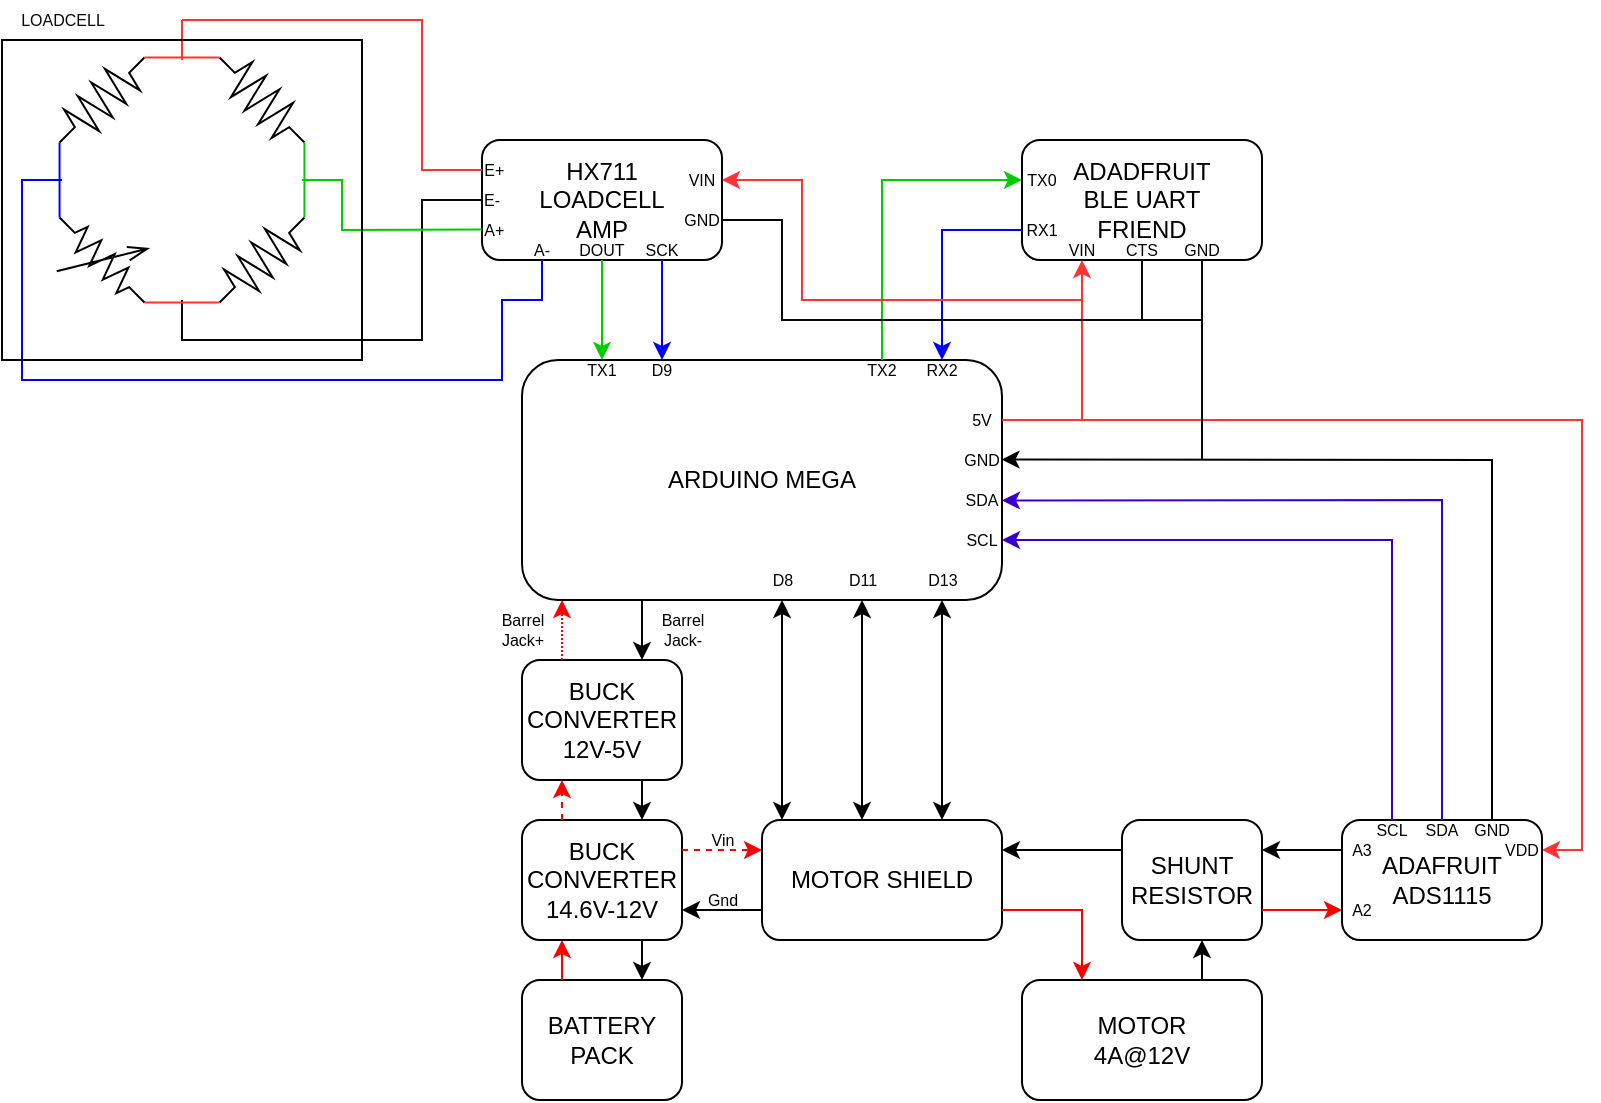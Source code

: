 <mxfile version="15.9.4" type="device"><diagram id="m8bNTgm-p7oLCwF1uOzk" name="Page-1"><mxGraphModel dx="1046" dy="1016" grid="1" gridSize="10" guides="1" tooltips="1" connect="1" arrows="1" fold="1" page="1" pageScale="1" pageWidth="850" pageHeight="1100" math="0" shadow="0"><root><mxCell id="0"/><mxCell id="1" parent="0"/><mxCell id="TB-AATVovurWFWzKmIdh-1" value="ARDUINO MEGA" style="rounded=1;whiteSpace=wrap;html=1;" vertex="1" parent="1"><mxGeometry x="1170" y="490" width="240" height="120" as="geometry"/></mxCell><mxCell id="TB-AATVovurWFWzKmIdh-4" value="BUCK CONVERTER 12V-5V" style="rounded=1;whiteSpace=wrap;html=1;" vertex="1" parent="1"><mxGeometry x="1170" y="640" width="80" height="60" as="geometry"/></mxCell><mxCell id="TB-AATVovurWFWzKmIdh-5" value="BATTERY PACK" style="rounded=1;whiteSpace=wrap;html=1;" vertex="1" parent="1"><mxGeometry x="1170" y="800" width="80" height="60" as="geometry"/></mxCell><mxCell id="TB-AATVovurWFWzKmIdh-6" value="" style="endArrow=classic;html=1;rounded=0;jumpStyle=none;exitX=0.25;exitY=0;exitDx=0;exitDy=0;entryX=0.25;entryY=1;entryDx=0;entryDy=0;fillColor=#e51400;strokeColor=#FA0000;dashed=1;dashPattern=1 1;" edge="1" parent="1" source="TB-AATVovurWFWzKmIdh-4"><mxGeometry width="50" height="50" relative="1" as="geometry"><mxPoint x="1220" y="660" as="sourcePoint"/><mxPoint x="1190" y="610" as="targetPoint"/></mxGeometry></mxCell><mxCell id="TB-AATVovurWFWzKmIdh-7" value="" style="endArrow=classic;html=1;rounded=0;jumpStyle=none;exitX=0.25;exitY=0;exitDx=0;exitDy=0;entryX=0.25;entryY=1;entryDx=0;entryDy=0;fillColor=#e51400;strokeColor=#FA0000;" edge="1" parent="1" source="TB-AATVovurWFWzKmIdh-5" target="TB-AATVovurWFWzKmIdh-10"><mxGeometry width="50" height="50" relative="1" as="geometry"><mxPoint x="1200" y="760" as="sourcePoint"/><mxPoint x="1190" y="810" as="targetPoint"/></mxGeometry></mxCell><mxCell id="TB-AATVovurWFWzKmIdh-8" value="" style="endArrow=classic;html=1;rounded=0;strokeColor=#000000;jumpStyle=none;entryX=0.75;entryY=0;entryDx=0;entryDy=0;exitX=0.75;exitY=1;exitDx=0;exitDy=0;" edge="1" parent="1" source="TB-AATVovurWFWzKmIdh-10" target="TB-AATVovurWFWzKmIdh-5"><mxGeometry width="50" height="50" relative="1" as="geometry"><mxPoint x="1270" y="780" as="sourcePoint"/><mxPoint x="1270" y="790" as="targetPoint"/><Array as="points"/></mxGeometry></mxCell><mxCell id="TB-AATVovurWFWzKmIdh-9" value="" style="endArrow=classic;html=1;rounded=0;strokeColor=#000000;jumpStyle=none;entryX=0.75;entryY=0;entryDx=0;entryDy=0;exitX=0.25;exitY=1;exitDx=0;exitDy=0;" edge="1" parent="1" target="TB-AATVovurWFWzKmIdh-4" source="TB-AATVovurWFWzKmIdh-1"><mxGeometry width="50" height="50" relative="1" as="geometry"><mxPoint x="1250" y="610" as="sourcePoint"/><mxPoint x="1240" y="650" as="targetPoint"/></mxGeometry></mxCell><mxCell id="TB-AATVovurWFWzKmIdh-10" value="BUCK CONVERTER 14.6V-12V" style="rounded=1;whiteSpace=wrap;html=1;" vertex="1" parent="1"><mxGeometry x="1170" y="720" width="80" height="60" as="geometry"/></mxCell><mxCell id="TB-AATVovurWFWzKmIdh-11" value="" style="endArrow=classic;html=1;rounded=0;jumpStyle=none;exitX=0.25;exitY=0;exitDx=0;exitDy=0;entryX=0.25;entryY=1;entryDx=0;entryDy=0;fillColor=#e51400;strokeColor=#FA0000;dashed=1;" edge="1" parent="1" source="TB-AATVovurWFWzKmIdh-10" target="TB-AATVovurWFWzKmIdh-4"><mxGeometry width="50" height="50" relative="1" as="geometry"><mxPoint x="1220" y="760" as="sourcePoint"/><mxPoint x="1190" y="710" as="targetPoint"/></mxGeometry></mxCell><mxCell id="TB-AATVovurWFWzKmIdh-12" value="" style="endArrow=classic;html=1;rounded=0;strokeColor=#000000;jumpStyle=none;entryX=0.75;entryY=0;entryDx=0;entryDy=0;" edge="1" parent="1" target="TB-AATVovurWFWzKmIdh-10"><mxGeometry width="50" height="50" relative="1" as="geometry"><mxPoint x="1230" y="700" as="sourcePoint"/><mxPoint x="1240" y="750" as="targetPoint"/></mxGeometry></mxCell><mxCell id="TB-AATVovurWFWzKmIdh-13" value="Barrel&lt;br style=&quot;font-size: 8px;&quot;&gt;Jack+" style="text;html=1;align=center;verticalAlign=middle;resizable=0;points=[];autosize=1;strokeColor=none;fillColor=none;fontSize=8;" vertex="1" parent="1"><mxGeometry x="1150" y="610" width="40" height="30" as="geometry"/></mxCell><mxCell id="TB-AATVovurWFWzKmIdh-14" value="Barrel&lt;br style=&quot;font-size: 8px;&quot;&gt;Jack-" style="text;html=1;align=center;verticalAlign=middle;resizable=0;points=[];autosize=1;strokeColor=none;fillColor=none;fontSize=8;" vertex="1" parent="1"><mxGeometry x="1230" y="610" width="40" height="30" as="geometry"/></mxCell><mxCell id="TB-AATVovurWFWzKmIdh-15" value="MOTOR SHIELD" style="rounded=1;whiteSpace=wrap;html=1;" vertex="1" parent="1"><mxGeometry x="1290" y="720" width="120" height="60" as="geometry"/></mxCell><mxCell id="TB-AATVovurWFWzKmIdh-16" value="" style="endArrow=classic;html=1;rounded=0;jumpStyle=none;exitX=1;exitY=0.25;exitDx=0;exitDy=0;entryX=0;entryY=0.25;entryDx=0;entryDy=0;fillColor=#e51400;strokeColor=#FA0000;dashed=1;" edge="1" parent="1" source="TB-AATVovurWFWzKmIdh-10" target="TB-AATVovurWFWzKmIdh-15"><mxGeometry width="50" height="50" relative="1" as="geometry"><mxPoint x="1200" y="730" as="sourcePoint"/><mxPoint x="1200" y="710" as="targetPoint"/></mxGeometry></mxCell><mxCell id="TB-AATVovurWFWzKmIdh-17" value="" style="endArrow=classic;html=1;rounded=0;strokeColor=#000000;jumpStyle=none;entryX=1;entryY=0.75;entryDx=0;entryDy=0;exitX=0;exitY=0.75;exitDx=0;exitDy=0;" edge="1" parent="1" source="TB-AATVovurWFWzKmIdh-15" target="TB-AATVovurWFWzKmIdh-10"><mxGeometry width="50" height="50" relative="1" as="geometry"><mxPoint x="1240" y="710" as="sourcePoint"/><mxPoint x="1240" y="730" as="targetPoint"/></mxGeometry></mxCell><mxCell id="TB-AATVovurWFWzKmIdh-18" value="Vin" style="text;html=1;align=center;verticalAlign=middle;resizable=0;points=[];autosize=1;strokeColor=none;fillColor=none;fontSize=8;" vertex="1" parent="1"><mxGeometry x="1255" y="720" width="30" height="20" as="geometry"/></mxCell><mxCell id="TB-AATVovurWFWzKmIdh-19" value="Gnd" style="text;html=1;align=center;verticalAlign=middle;resizable=0;points=[];autosize=1;strokeColor=none;fillColor=none;fontSize=8;" vertex="1" parent="1"><mxGeometry x="1255" y="750" width="30" height="20" as="geometry"/></mxCell><mxCell id="TB-AATVovurWFWzKmIdh-21" value="" style="endArrow=classic;startArrow=classic;html=1;rounded=0;entryX=0.75;entryY=1;entryDx=0;entryDy=0;exitX=0.5;exitY=0;exitDx=0;exitDy=0;" edge="1" parent="1"><mxGeometry width="50" height="50" relative="1" as="geometry"><mxPoint x="1300" y="720" as="sourcePoint"/><mxPoint x="1300" y="610" as="targetPoint"/></mxGeometry></mxCell><mxCell id="TB-AATVovurWFWzKmIdh-24" value="" style="endArrow=classic;startArrow=classic;html=1;rounded=0;entryX=0.75;entryY=1;entryDx=0;entryDy=0;exitX=0.5;exitY=0;exitDx=0;exitDy=0;" edge="1" parent="1"><mxGeometry width="50" height="50" relative="1" as="geometry"><mxPoint x="1380" y="720" as="sourcePoint"/><mxPoint x="1380" y="610" as="targetPoint"/></mxGeometry></mxCell><mxCell id="TB-AATVovurWFWzKmIdh-26" value="" style="endArrow=classic;startArrow=classic;html=1;rounded=0;entryX=0.75;entryY=1;entryDx=0;entryDy=0;exitX=0.5;exitY=0;exitDx=0;exitDy=0;" edge="1" parent="1"><mxGeometry width="50" height="50" relative="1" as="geometry"><mxPoint x="1340" y="720" as="sourcePoint"/><mxPoint x="1340" y="610" as="targetPoint"/></mxGeometry></mxCell><mxCell id="TB-AATVovurWFWzKmIdh-28" value="D8" style="text;html=1;align=center;verticalAlign=middle;resizable=0;points=[];autosize=1;strokeColor=none;fillColor=none;fontSize=8;" vertex="1" parent="1"><mxGeometry x="1285" y="590" width="30" height="20" as="geometry"/></mxCell><mxCell id="TB-AATVovurWFWzKmIdh-29" value="D11" style="text;html=1;align=center;verticalAlign=middle;resizable=0;points=[];autosize=1;strokeColor=none;fillColor=none;fontSize=8;" vertex="1" parent="1"><mxGeometry x="1325" y="590" width="30" height="20" as="geometry"/></mxCell><mxCell id="TB-AATVovurWFWzKmIdh-30" value="D13" style="text;html=1;align=center;verticalAlign=middle;resizable=0;points=[];autosize=1;strokeColor=none;fillColor=none;fontSize=8;" vertex="1" parent="1"><mxGeometry x="1365" y="590" width="30" height="20" as="geometry"/></mxCell><mxCell id="TB-AATVovurWFWzKmIdh-31" value="MOTOR&lt;br&gt;4A@12V" style="rounded=1;whiteSpace=wrap;html=1;" vertex="1" parent="1"><mxGeometry x="1420" y="800" width="120" height="60" as="geometry"/></mxCell><mxCell id="TB-AATVovurWFWzKmIdh-32" value="" style="endArrow=classic;html=1;rounded=0;jumpStyle=none;exitX=1;exitY=0.75;exitDx=0;exitDy=0;fillColor=#e51400;strokeColor=#FA0000;entryX=0.25;entryY=0;entryDx=0;entryDy=0;" edge="1" parent="1" source="TB-AATVovurWFWzKmIdh-15" target="TB-AATVovurWFWzKmIdh-31"><mxGeometry width="50" height="50" relative="1" as="geometry"><mxPoint x="1440" y="770" as="sourcePoint"/><mxPoint x="1520" y="770" as="targetPoint"/><Array as="points"><mxPoint x="1450" y="765"/></Array></mxGeometry></mxCell><mxCell id="TB-AATVovurWFWzKmIdh-33" value="SHUNT RESISTOR" style="rounded=1;whiteSpace=wrap;html=1;" vertex="1" parent="1"><mxGeometry x="1470" y="720" width="70" height="60" as="geometry"/></mxCell><mxCell id="TB-AATVovurWFWzKmIdh-34" value="" style="endArrow=classic;html=1;rounded=0;strokeColor=#000000;jumpStyle=none;exitX=0.75;exitY=0;exitDx=0;exitDy=0;" edge="1" parent="1" source="TB-AATVovurWFWzKmIdh-31"><mxGeometry width="50" height="50" relative="1" as="geometry"><mxPoint x="1505" y="790" as="sourcePoint"/><mxPoint x="1510" y="780" as="targetPoint"/><Array as="points"/></mxGeometry></mxCell><mxCell id="TB-AATVovurWFWzKmIdh-35" value="" style="endArrow=classic;html=1;rounded=0;strokeColor=#000000;jumpStyle=none;exitX=0;exitY=0.25;exitDx=0;exitDy=0;entryX=1;entryY=0.25;entryDx=0;entryDy=0;" edge="1" parent="1" source="TB-AATVovurWFWzKmIdh-33" target="TB-AATVovurWFWzKmIdh-15"><mxGeometry width="50" height="50" relative="1" as="geometry"><mxPoint x="1450" y="730" as="sourcePoint"/><mxPoint x="1440" y="730" as="targetPoint"/><Array as="points"/></mxGeometry></mxCell><mxCell id="TB-AATVovurWFWzKmIdh-36" value="ADAFRUIT ADS1115" style="rounded=1;whiteSpace=wrap;html=1;" vertex="1" parent="1"><mxGeometry x="1580" y="720" width="100" height="60" as="geometry"/></mxCell><mxCell id="TB-AATVovurWFWzKmIdh-37" value="" style="endArrow=classic;html=1;rounded=0;jumpStyle=none;exitX=1;exitY=0.75;exitDx=0;exitDy=0;entryX=0;entryY=0.75;entryDx=0;entryDy=0;fillColor=#e51400;strokeColor=#FA0000;" edge="1" parent="1" source="TB-AATVovurWFWzKmIdh-33" target="TB-AATVovurWFWzKmIdh-36"><mxGeometry width="50" height="50" relative="1" as="geometry"><mxPoint x="1499.6" y="660" as="sourcePoint"/><mxPoint x="1499.6" y="680" as="targetPoint"/></mxGeometry></mxCell><mxCell id="TB-AATVovurWFWzKmIdh-38" value="" style="endArrow=classic;html=1;rounded=0;strokeColor=#000000;jumpStyle=none;entryX=1;entryY=0.25;entryDx=0;entryDy=0;exitX=0;exitY=0.25;exitDx=0;exitDy=0;" edge="1" parent="1" source="TB-AATVovurWFWzKmIdh-36" target="TB-AATVovurWFWzKmIdh-33"><mxGeometry width="50" height="50" relative="1" as="geometry"><mxPoint x="1539.6" y="680" as="sourcePoint"/><mxPoint x="1539.6" y="660" as="targetPoint"/><Array as="points"/></mxGeometry></mxCell><mxCell id="TB-AATVovurWFWzKmIdh-43" value="" style="endArrow=classic;html=1;rounded=0;strokeColor=#3700CC;jumpStyle=none;exitX=0.5;exitY=0;exitDx=0;exitDy=0;fillColor=#6a00ff;entryX=1;entryY=0.585;entryDx=0;entryDy=0;entryPerimeter=0;" edge="1" parent="1" source="TB-AATVovurWFWzKmIdh-36" target="TB-AATVovurWFWzKmIdh-1"><mxGeometry width="50" height="50" relative="1" as="geometry"><mxPoint x="1270" y="185" as="sourcePoint"/><mxPoint x="1510" y="530" as="targetPoint"/><Array as="points"><mxPoint x="1630" y="560"/></Array></mxGeometry></mxCell><mxCell id="TB-AATVovurWFWzKmIdh-44" value="" style="endArrow=classic;html=1;rounded=0;strokeColor=#3700CC;jumpStyle=none;exitX=0.25;exitY=0;exitDx=0;exitDy=0;fillColor=#6a00ff;entryX=1;entryY=0.75;entryDx=0;entryDy=0;" edge="1" parent="1" source="TB-AATVovurWFWzKmIdh-36" target="TB-AATVovurWFWzKmIdh-1"><mxGeometry width="50" height="50" relative="1" as="geometry"><mxPoint x="1270" y="155" as="sourcePoint"/><mxPoint x="1420" y="610" as="targetPoint"/><Array as="points"><mxPoint x="1605" y="580"/></Array></mxGeometry></mxCell><mxCell id="TB-AATVovurWFWzKmIdh-45" value="SDA" style="text;html=1;strokeColor=none;fillColor=none;align=center;verticalAlign=middle;whiteSpace=wrap;rounded=0;fontSize=8;" vertex="1" parent="1"><mxGeometry x="1390" y="550" width="20" height="20" as="geometry"/></mxCell><mxCell id="TB-AATVovurWFWzKmIdh-46" value="SCL" style="text;html=1;strokeColor=none;fillColor=none;align=center;verticalAlign=middle;whiteSpace=wrap;rounded=0;fontSize=8;" vertex="1" parent="1"><mxGeometry x="1390" y="570" width="20" height="20" as="geometry"/></mxCell><mxCell id="TB-AATVovurWFWzKmIdh-49" value="" style="endArrow=classic;html=1;rounded=0;fontSize=8;exitX=0.75;exitY=0;exitDx=0;exitDy=0;entryX=0.999;entryY=0.415;entryDx=0;entryDy=0;entryPerimeter=0;" edge="1" parent="1" source="TB-AATVovurWFWzKmIdh-36" target="TB-AATVovurWFWzKmIdh-1"><mxGeometry width="50" height="50" relative="1" as="geometry"><mxPoint x="1450" y="670" as="sourcePoint"/><mxPoint x="1500" y="620" as="targetPoint"/><Array as="points"><mxPoint x="1655" y="540"/></Array></mxGeometry></mxCell><mxCell id="TB-AATVovurWFWzKmIdh-50" value="GND" style="text;html=1;strokeColor=none;fillColor=none;align=center;verticalAlign=middle;whiteSpace=wrap;rounded=0;fontSize=8;" vertex="1" parent="1"><mxGeometry x="1390" y="530" width="20" height="20" as="geometry"/></mxCell><mxCell id="TB-AATVovurWFWzKmIdh-51" value="" style="endArrow=classic;html=1;rounded=0;fontSize=8;exitX=1;exitY=0.25;exitDx=0;exitDy=0;entryX=1;entryY=0.25;entryDx=0;entryDy=0;fontColor=#080808;strokeColor=#FF3333;" edge="1" parent="1" source="TB-AATVovurWFWzKmIdh-1" target="TB-AATVovurWFWzKmIdh-36"><mxGeometry width="50" height="50" relative="1" as="geometry"><mxPoint x="1460" y="610" as="sourcePoint"/><mxPoint x="1510" y="560" as="targetPoint"/><Array as="points"><mxPoint x="1700" y="520"/><mxPoint x="1700" y="735"/><mxPoint x="1680" y="735"/></Array></mxGeometry></mxCell><mxCell id="TB-AATVovurWFWzKmIdh-52" value="5V" style="text;html=1;strokeColor=none;fillColor=none;align=center;verticalAlign=middle;whiteSpace=wrap;rounded=0;fontSize=8;" vertex="1" parent="1"><mxGeometry x="1390" y="510" width="20" height="20" as="geometry"/></mxCell><mxCell id="TB-AATVovurWFWzKmIdh-53" value="ADADFRUIT&lt;br&gt;BLE UART&lt;br&gt;FRIEND" style="rounded=1;whiteSpace=wrap;html=1;" vertex="1" parent="1"><mxGeometry x="1420" y="380" width="120" height="60" as="geometry"/></mxCell><mxCell id="TB-AATVovurWFWzKmIdh-54" value="" style="endArrow=none;html=1;rounded=0;fontSize=8;fontColor=#080808;strokeColor=#080808;entryX=0.75;entryY=1;entryDx=0;entryDy=0;endFill=0;" edge="1" parent="1" target="TB-AATVovurWFWzKmIdh-53"><mxGeometry width="50" height="50" relative="1" as="geometry"><mxPoint x="1510" y="540" as="sourcePoint"/><mxPoint x="1570" y="490" as="targetPoint"/></mxGeometry></mxCell><mxCell id="TB-AATVovurWFWzKmIdh-55" value="" style="endArrow=none;html=1;rounded=0;fontSize=8;fontColor=#080808;strokeColor=#080808;endFill=0;" edge="1" parent="1"><mxGeometry width="50" height="50" relative="1" as="geometry"><mxPoint x="1510" y="470" as="sourcePoint"/><mxPoint x="1480" y="440" as="targetPoint"/><Array as="points"><mxPoint x="1480" y="470"/></Array></mxGeometry></mxCell><mxCell id="TB-AATVovurWFWzKmIdh-56" value="" style="endArrow=classic;html=1;rounded=0;fontSize=8;fontColor=#080808;strokeColor=#FF3333;entryX=0.25;entryY=1;entryDx=0;entryDy=0;" edge="1" parent="1" target="TB-AATVovurWFWzKmIdh-53"><mxGeometry width="50" height="50" relative="1" as="geometry"><mxPoint x="1450" y="520" as="sourcePoint"/><mxPoint x="1570" y="490" as="targetPoint"/></mxGeometry></mxCell><mxCell id="TB-AATVovurWFWzKmIdh-57" value="VIN" style="text;html=1;strokeColor=none;fillColor=none;align=center;verticalAlign=middle;whiteSpace=wrap;rounded=0;fontSize=8;" vertex="1" parent="1"><mxGeometry x="1440" y="430" width="20" height="10" as="geometry"/></mxCell><mxCell id="TB-AATVovurWFWzKmIdh-58" value="GND" style="text;html=1;strokeColor=none;fillColor=none;align=center;verticalAlign=middle;whiteSpace=wrap;rounded=0;fontSize=8;" vertex="1" parent="1"><mxGeometry x="1500" y="430" width="20" height="10" as="geometry"/></mxCell><mxCell id="TB-AATVovurWFWzKmIdh-59" value="CTS" style="text;html=1;strokeColor=none;fillColor=none;align=center;verticalAlign=middle;whiteSpace=wrap;rounded=0;fontSize=8;" vertex="1" parent="1"><mxGeometry x="1470" y="430" width="20" height="10" as="geometry"/></mxCell><mxCell id="TB-AATVovurWFWzKmIdh-60" value="" style="endArrow=classic;html=1;rounded=0;fontSize=8;fontColor=#080808;strokeColor=#0000FF;exitX=0;exitY=0.75;exitDx=0;exitDy=0;entryX=0.875;entryY=0;entryDx=0;entryDy=0;entryPerimeter=0;" edge="1" parent="1" source="TB-AATVovurWFWzKmIdh-53" target="TB-AATVovurWFWzKmIdh-1"><mxGeometry width="50" height="50" relative="1" as="geometry"><mxPoint x="1470" y="470" as="sourcePoint"/><mxPoint x="1520" y="420" as="targetPoint"/><Array as="points"><mxPoint x="1380" y="425"/></Array></mxGeometry></mxCell><mxCell id="TB-AATVovurWFWzKmIdh-61" value="" style="endArrow=classic;html=1;rounded=0;fontSize=8;fontColor=#080808;strokeColor=#00CC00;exitX=0.75;exitY=0;exitDx=0;exitDy=0;" edge="1" parent="1" source="TB-AATVovurWFWzKmIdh-1"><mxGeometry width="50" height="50" relative="1" as="geometry"><mxPoint x="1470" y="470" as="sourcePoint"/><mxPoint x="1420" y="400" as="targetPoint"/><Array as="points"><mxPoint x="1350" y="400"/></Array></mxGeometry></mxCell><mxCell id="TB-AATVovurWFWzKmIdh-62" value="TX2" style="text;html=1;strokeColor=none;fillColor=none;align=center;verticalAlign=middle;whiteSpace=wrap;rounded=0;fontSize=8;" vertex="1" parent="1"><mxGeometry x="1340" y="490" width="20" height="10" as="geometry"/></mxCell><mxCell id="TB-AATVovurWFWzKmIdh-63" value="RX2" style="text;html=1;strokeColor=none;fillColor=none;align=center;verticalAlign=middle;whiteSpace=wrap;rounded=0;fontSize=8;" vertex="1" parent="1"><mxGeometry x="1370" y="490" width="20" height="10" as="geometry"/></mxCell><mxCell id="TB-AATVovurWFWzKmIdh-64" value="TX0" style="text;html=1;strokeColor=none;fillColor=none;align=center;verticalAlign=middle;whiteSpace=wrap;rounded=0;fontSize=8;" vertex="1" parent="1"><mxGeometry x="1420" y="390" width="20" height="20" as="geometry"/></mxCell><mxCell id="TB-AATVovurWFWzKmIdh-65" value="RX1" style="text;html=1;strokeColor=none;fillColor=none;align=center;verticalAlign=middle;whiteSpace=wrap;rounded=0;fontSize=8;" vertex="1" parent="1"><mxGeometry x="1420" y="420" width="20" height="10" as="geometry"/></mxCell><mxCell id="TB-AATVovurWFWzKmIdh-68" value="A3" style="text;html=1;strokeColor=none;fillColor=none;align=center;verticalAlign=middle;whiteSpace=wrap;rounded=0;fontSize=8;" vertex="1" parent="1"><mxGeometry x="1580" y="720" width="20" height="30" as="geometry"/></mxCell><mxCell id="TB-AATVovurWFWzKmIdh-69" value="A2" style="text;html=1;strokeColor=none;fillColor=none;align=center;verticalAlign=middle;whiteSpace=wrap;rounded=0;fontSize=8;" vertex="1" parent="1"><mxGeometry x="1580" y="750" width="20" height="30" as="geometry"/></mxCell><mxCell id="TB-AATVovurWFWzKmIdh-70" value="SCL" style="text;html=1;strokeColor=none;fillColor=none;align=center;verticalAlign=middle;whiteSpace=wrap;rounded=0;fontSize=8;" vertex="1" parent="1"><mxGeometry x="1590" y="720" width="30" height="10" as="geometry"/></mxCell><mxCell id="TB-AATVovurWFWzKmIdh-71" value="SDA" style="text;html=1;strokeColor=none;fillColor=none;align=center;verticalAlign=middle;whiteSpace=wrap;rounded=0;fontSize=8;" vertex="1" parent="1"><mxGeometry x="1615" y="720" width="30" height="10" as="geometry"/></mxCell><mxCell id="TB-AATVovurWFWzKmIdh-72" value="GND" style="text;html=1;strokeColor=none;fillColor=none;align=center;verticalAlign=middle;whiteSpace=wrap;rounded=0;fontSize=8;" vertex="1" parent="1"><mxGeometry x="1640" y="720" width="30" height="10" as="geometry"/></mxCell><mxCell id="TB-AATVovurWFWzKmIdh-75" value="VDD" style="text;html=1;strokeColor=none;fillColor=none;align=center;verticalAlign=middle;whiteSpace=wrap;rounded=0;fontSize=8;" vertex="1" parent="1"><mxGeometry x="1660" y="730" width="20" height="10" as="geometry"/></mxCell><mxCell id="TB-AATVovurWFWzKmIdh-77" value="HX711&lt;br&gt;LOADCELL&lt;br&gt;AMP" style="rounded=1;whiteSpace=wrap;html=1;" vertex="1" parent="1"><mxGeometry x="1150" y="380" width="120" height="60" as="geometry"/></mxCell><mxCell id="TB-AATVovurWFWzKmIdh-78" value="VIN" style="text;html=1;strokeColor=none;fillColor=none;align=center;verticalAlign=middle;whiteSpace=wrap;rounded=0;fontSize=8;" vertex="1" parent="1"><mxGeometry x="1250" y="395" width="20" height="10" as="geometry"/></mxCell><mxCell id="TB-AATVovurWFWzKmIdh-79" value="GND" style="text;html=1;strokeColor=none;fillColor=none;align=center;verticalAlign=middle;whiteSpace=wrap;rounded=0;fontSize=8;" vertex="1" parent="1"><mxGeometry x="1250" y="415" width="20" height="10" as="geometry"/></mxCell><mxCell id="TB-AATVovurWFWzKmIdh-81" value="SCK" style="text;html=1;strokeColor=none;fillColor=none;align=center;verticalAlign=middle;whiteSpace=wrap;rounded=0;fontSize=8;" vertex="1" parent="1"><mxGeometry x="1230" y="427.5" width="20" height="15" as="geometry"/></mxCell><mxCell id="TB-AATVovurWFWzKmIdh-82" value="DOUT" style="text;html=1;strokeColor=none;fillColor=none;align=center;verticalAlign=middle;whiteSpace=wrap;rounded=0;fontSize=8;" vertex="1" parent="1"><mxGeometry x="1195" y="430" width="30" height="10" as="geometry"/></mxCell><mxCell id="TB-AATVovurWFWzKmIdh-84" value="A-" style="text;html=1;strokeColor=none;fillColor=none;align=center;verticalAlign=middle;whiteSpace=wrap;rounded=0;fontSize=8;" vertex="1" parent="1"><mxGeometry x="1170" y="430" width="20" height="10" as="geometry"/></mxCell><mxCell id="TB-AATVovurWFWzKmIdh-85" value="&amp;nbsp;A+" style="text;html=1;strokeColor=none;fillColor=none;align=center;verticalAlign=middle;whiteSpace=wrap;rounded=0;fontSize=8;" vertex="1" parent="1"><mxGeometry x="1150" y="420" width="10" height="10" as="geometry"/></mxCell><mxCell id="TB-AATVovurWFWzKmIdh-86" value="E-" style="text;html=1;strokeColor=none;fillColor=none;align=center;verticalAlign=middle;whiteSpace=wrap;rounded=0;fontSize=8;" vertex="1" parent="1"><mxGeometry x="1150" y="405" width="10" height="10" as="geometry"/></mxCell><mxCell id="TB-AATVovurWFWzKmIdh-87" value="&amp;nbsp;E+" style="text;html=1;strokeColor=none;fillColor=none;align=center;verticalAlign=middle;whiteSpace=wrap;rounded=0;fontSize=8;" vertex="1" parent="1"><mxGeometry x="1150" y="390" width="10" height="10" as="geometry"/></mxCell><mxCell id="TB-AATVovurWFWzKmIdh-88" value="" style="endArrow=classic;html=1;rounded=0;fontSize=8;fontColor=#080808;strokeColor=#FF3333;entryX=1;entryY=0.5;entryDx=0;entryDy=0;" edge="1" parent="1" target="TB-AATVovurWFWzKmIdh-78"><mxGeometry width="50" height="50" relative="1" as="geometry"><mxPoint x="1450" y="460" as="sourcePoint"/><mxPoint x="1460" y="450.0" as="targetPoint"/><Array as="points"><mxPoint x="1310" y="460"/><mxPoint x="1310" y="400"/></Array></mxGeometry></mxCell><mxCell id="TB-AATVovurWFWzKmIdh-89" value="" style="endArrow=none;html=1;rounded=0;fontSize=8;fontColor=#080808;strokeColor=#080808;endFill=0;exitX=1;exitY=0.5;exitDx=0;exitDy=0;" edge="1" parent="1" source="TB-AATVovurWFWzKmIdh-79"><mxGeometry width="50" height="50" relative="1" as="geometry"><mxPoint x="1300" y="420" as="sourcePoint"/><mxPoint x="1480" y="470" as="targetPoint"/><Array as="points"><mxPoint x="1300" y="420"/><mxPoint x="1300" y="470"/></Array></mxGeometry></mxCell><mxCell id="TB-AATVovurWFWzKmIdh-90" value="TX1" style="text;html=1;strokeColor=none;fillColor=none;align=center;verticalAlign=middle;whiteSpace=wrap;rounded=0;fontSize=8;" vertex="1" parent="1"><mxGeometry x="1200" y="490" width="20" height="10" as="geometry"/></mxCell><mxCell id="TB-AATVovurWFWzKmIdh-91" value="D9" style="text;html=1;strokeColor=none;fillColor=none;align=center;verticalAlign=middle;whiteSpace=wrap;rounded=0;fontSize=8;" vertex="1" parent="1"><mxGeometry x="1230" y="490" width="20" height="10" as="geometry"/></mxCell><mxCell id="TB-AATVovurWFWzKmIdh-92" value="" style="endArrow=classic;html=1;rounded=0;fontSize=8;fontColor=#080808;strokeColor=#0000FF;exitX=0.75;exitY=1;exitDx=0;exitDy=0;entryX=0.5;entryY=0;entryDx=0;entryDy=0;" edge="1" parent="1" source="TB-AATVovurWFWzKmIdh-77" target="TB-AATVovurWFWzKmIdh-91"><mxGeometry width="50" height="50" relative="1" as="geometry"><mxPoint x="1430" y="435.0" as="sourcePoint"/><mxPoint x="1390" y="500" as="targetPoint"/><Array as="points"><mxPoint x="1240" y="460"/></Array></mxGeometry></mxCell><mxCell id="TB-AATVovurWFWzKmIdh-93" value="" style="endArrow=classic;html=1;rounded=0;fontSize=8;fontColor=#080808;strokeColor=#00CC00;entryX=0.5;entryY=0;entryDx=0;entryDy=0;exitX=0.5;exitY=1;exitDx=0;exitDy=0;" edge="1" parent="1" source="TB-AATVovurWFWzKmIdh-77" target="TB-AATVovurWFWzKmIdh-90"><mxGeometry width="50" height="50" relative="1" as="geometry"><mxPoint x="1200" y="450" as="sourcePoint"/><mxPoint x="1430" y="410" as="targetPoint"/><Array as="points"><mxPoint x="1210" y="460"/></Array></mxGeometry></mxCell><mxCell id="TB-AATVovurWFWzKmIdh-95" value="" style="endArrow=none;html=1;rounded=0;fontSize=8;fontColor=#080808;strokeColor=#FF3333;entryX=0;entryY=0.5;entryDx=0;entryDy=0;" edge="1" parent="1" target="TB-AATVovurWFWzKmIdh-87"><mxGeometry width="50" height="50" relative="1" as="geometry"><mxPoint x="1000" y="320" as="sourcePoint"/><mxPoint x="1070" y="450" as="targetPoint"/><Array as="points"><mxPoint x="1120" y="320"/><mxPoint x="1120" y="395"/></Array></mxGeometry></mxCell><mxCell id="TB-AATVovurWFWzKmIdh-98" value="" style="endArrow=none;html=1;rounded=0;fontSize=8;fontColor=#080808;strokeColor=#080808;entryX=0;entryY=0.5;entryDx=0;entryDy=0;" edge="1" parent="1"><mxGeometry width="50" height="50" relative="1" as="geometry"><mxPoint x="1000" y="460" as="sourcePoint"/><mxPoint x="1150" y="410" as="targetPoint"/><Array as="points"><mxPoint x="1000" y="480"/><mxPoint x="1120" y="480"/><mxPoint x="1120" y="410"/></Array></mxGeometry></mxCell><mxCell id="TB-AATVovurWFWzKmIdh-99" value="" style="endArrow=none;html=1;rounded=0;fontSize=8;fontColor=#080808;strokeColor=#00CC00;entryX=0;entryY=0.5;entryDx=0;entryDy=0;" edge="1" parent="1"><mxGeometry width="50" height="50" relative="1" as="geometry"><mxPoint x="1080" y="400" as="sourcePoint"/><mxPoint x="1150" y="424.81" as="targetPoint"/><Array as="points"><mxPoint x="1060" y="400"/><mxPoint x="1080" y="400"/><mxPoint x="1080" y="425"/></Array></mxGeometry></mxCell><mxCell id="TB-AATVovurWFWzKmIdh-101" value="" style="endArrow=none;html=1;rounded=0;fontSize=8;fontColor=#080808;strokeColor=#0000FF;exitX=0.5;exitY=1;exitDx=0;exitDy=0;" edge="1" parent="1" source="TB-AATVovurWFWzKmIdh-84"><mxGeometry width="50" height="50" relative="1" as="geometry"><mxPoint x="1150" y="450.0" as="sourcePoint"/><mxPoint x="940" y="400" as="targetPoint"/><Array as="points"><mxPoint x="1180" y="460"/><mxPoint x="1160" y="460"/><mxPoint x="1160" y="500"/><mxPoint x="920" y="500"/><mxPoint x="920" y="400"/></Array></mxGeometry></mxCell><mxCell id="TB-AATVovurWFWzKmIdh-103" value="" style="pointerEvents=1;verticalLabelPosition=bottom;shadow=0;dashed=0;align=center;html=1;verticalAlign=top;shape=mxgraph.electrical.resistors.resistor_2;fontSize=8;fontColor=#080808;rotation=-45;" vertex="1" parent="1"><mxGeometry x="930" y="350" width="60" height="20" as="geometry"/></mxCell><mxCell id="TB-AATVovurWFWzKmIdh-104" value="" style="pointerEvents=1;verticalLabelPosition=bottom;shadow=0;dashed=0;align=center;html=1;verticalAlign=top;shape=mxgraph.electrical.resistors.resistor_2;fontSize=8;fontColor=#080808;rotation=45;" vertex="1" parent="1"><mxGeometry x="1010" y="350" width="60" height="20" as="geometry"/></mxCell><mxCell id="TB-AATVovurWFWzKmIdh-105" value="" style="pointerEvents=1;verticalLabelPosition=bottom;shadow=0;dashed=0;align=center;html=1;verticalAlign=top;shape=mxgraph.electrical.resistors.resistor_2;fontSize=8;fontColor=#080808;rotation=-45;" vertex="1" parent="1"><mxGeometry x="1010" y="430" width="60" height="20" as="geometry"/></mxCell><mxCell id="TB-AATVovurWFWzKmIdh-107" value="" style="endArrow=none;html=1;rounded=0;fontSize=8;fontColor=#080808;strokeColor=#FF3333;" edge="1" parent="1"><mxGeometry width="50" height="50" relative="1" as="geometry"><mxPoint x="1000" y="340" as="sourcePoint"/><mxPoint x="1000" y="320" as="targetPoint"/></mxGeometry></mxCell><mxCell id="TB-AATVovurWFWzKmIdh-108" value="" style="endArrow=none;html=1;rounded=0;fontSize=8;fontColor=#080808;strokeColor=#FF3333;entryX=0;entryY=0.5;entryDx=0;entryDy=0;entryPerimeter=0;exitX=1;exitY=0.5;exitDx=0;exitDy=0;exitPerimeter=0;" edge="1" parent="1" source="TB-AATVovurWFWzKmIdh-103" target="TB-AATVovurWFWzKmIdh-104"><mxGeometry width="50" height="50" relative="1" as="geometry"><mxPoint x="1010" y="450" as="sourcePoint"/><mxPoint x="1060" y="400" as="targetPoint"/></mxGeometry></mxCell><mxCell id="TB-AATVovurWFWzKmIdh-109" value="" style="endArrow=none;html=1;rounded=0;fontSize=8;fontColor=#080808;strokeColor=#FF3333;entryX=0;entryY=0.5;entryDx=0;entryDy=0;entryPerimeter=0;exitX=1;exitY=0.5;exitDx=0;exitDy=0;exitPerimeter=0;" edge="1" parent="1" target="TB-AATVovurWFWzKmIdh-105"><mxGeometry width="50" height="50" relative="1" as="geometry"><mxPoint x="981.213" y="461.213" as="sourcePoint"/><mxPoint x="1030" y="450" as="targetPoint"/></mxGeometry></mxCell><mxCell id="TB-AATVovurWFWzKmIdh-110" value="" style="pointerEvents=1;verticalLabelPosition=bottom;shadow=0;dashed=0;align=center;html=1;verticalAlign=top;shape=mxgraph.electrical.resistors.variable_resistor_2;fontSize=8;fontColor=#080808;rotation=45;" vertex="1" parent="1"><mxGeometry x="930" y="420" width="60" height="40" as="geometry"/></mxCell><mxCell id="TB-AATVovurWFWzKmIdh-111" value="" style="endArrow=none;html=1;rounded=0;fontSize=8;fontColor=#080808;strokeColor=#00CC00;entryX=1;entryY=0.5;entryDx=0;entryDy=0;entryPerimeter=0;exitX=1;exitY=0.5;exitDx=0;exitDy=0;exitPerimeter=0;" edge="1" parent="1" source="TB-AATVovurWFWzKmIdh-105" target="TB-AATVovurWFWzKmIdh-104"><mxGeometry width="50" height="50" relative="1" as="geometry"><mxPoint x="970" y="440" as="sourcePoint"/><mxPoint x="1020" y="390" as="targetPoint"/></mxGeometry></mxCell><mxCell id="TB-AATVovurWFWzKmIdh-112" value="" style="endArrow=none;html=1;rounded=0;fontSize=8;fontColor=#080808;strokeColor=#FF3333;entryX=1;entryY=0.5;entryDx=0;entryDy=0;entryPerimeter=0;exitX=1;exitY=0.5;exitDx=0;exitDy=0;exitPerimeter=0;" edge="1" parent="1" source="TB-AATVovurWFWzKmIdh-104" target="TB-AATVovurWFWzKmIdh-104"><mxGeometry width="50" height="50" relative="1" as="geometry"><mxPoint x="970" y="440" as="sourcePoint"/><mxPoint x="1020" y="390" as="targetPoint"/></mxGeometry></mxCell><mxCell id="TB-AATVovurWFWzKmIdh-113" value="" style="endArrow=none;html=1;rounded=0;fontSize=8;fontColor=#080808;strokeColor=#0000FF;entryX=0;entryY=0.5;entryDx=0;entryDy=0;entryPerimeter=0;exitX=0;exitY=0.5;exitDx=0;exitDy=0;exitPerimeter=0;" edge="1" parent="1" source="TB-AATVovurWFWzKmIdh-110" target="TB-AATVovurWFWzKmIdh-103"><mxGeometry width="50" height="50" relative="1" as="geometry"><mxPoint x="1000" y="430" as="sourcePoint"/><mxPoint x="1050" y="380" as="targetPoint"/></mxGeometry></mxCell><mxCell id="TB-AATVovurWFWzKmIdh-114" value="" style="rounded=0;whiteSpace=wrap;html=1;fontSize=8;fontColor=#080808;fillColor=none;" vertex="1" parent="1"><mxGeometry x="910" y="330" width="180" height="160" as="geometry"/></mxCell><mxCell id="TB-AATVovurWFWzKmIdh-115" value="LOADCELL" style="text;html=1;align=center;verticalAlign=middle;resizable=0;points=[];autosize=1;strokeColor=none;fillColor=none;fontSize=8;fontColor=#080808;" vertex="1" parent="1"><mxGeometry x="910" y="310" width="60" height="20" as="geometry"/></mxCell><mxCell id="TB-AATVovurWFWzKmIdh-117" style="edgeStyle=orthogonalEdgeStyle;rounded=0;orthogonalLoop=1;jettySize=auto;html=1;exitX=0.5;exitY=1;exitDx=0;exitDy=0;fontSize=8;fontColor=#080808;endArrow=none;endFill=0;strokeColor=#00CC00;" edge="1" parent="1" source="TB-AATVovurWFWzKmIdh-114" target="TB-AATVovurWFWzKmIdh-114"><mxGeometry relative="1" as="geometry"/></mxCell></root></mxGraphModel></diagram></mxfile>